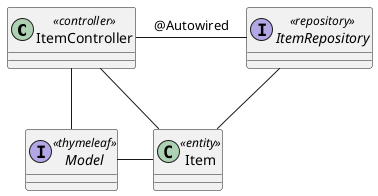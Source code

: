 @startuml 各クラス間の関連図

class ItemController <<controller>>
interface ItemRepository <<repository>>
class List<Item>
class Item <<entity>>
interface Model <<thymeleaf>>

ItemController - ItemRepository: @Autowired
ItemController -- Model
ItemController -- Item
ItemRepository -- Item
Model - Item
remove List
'ItemController -- List
'ItemRepository -- List
'Model - List
'List o- Item : aggregation
@enduml